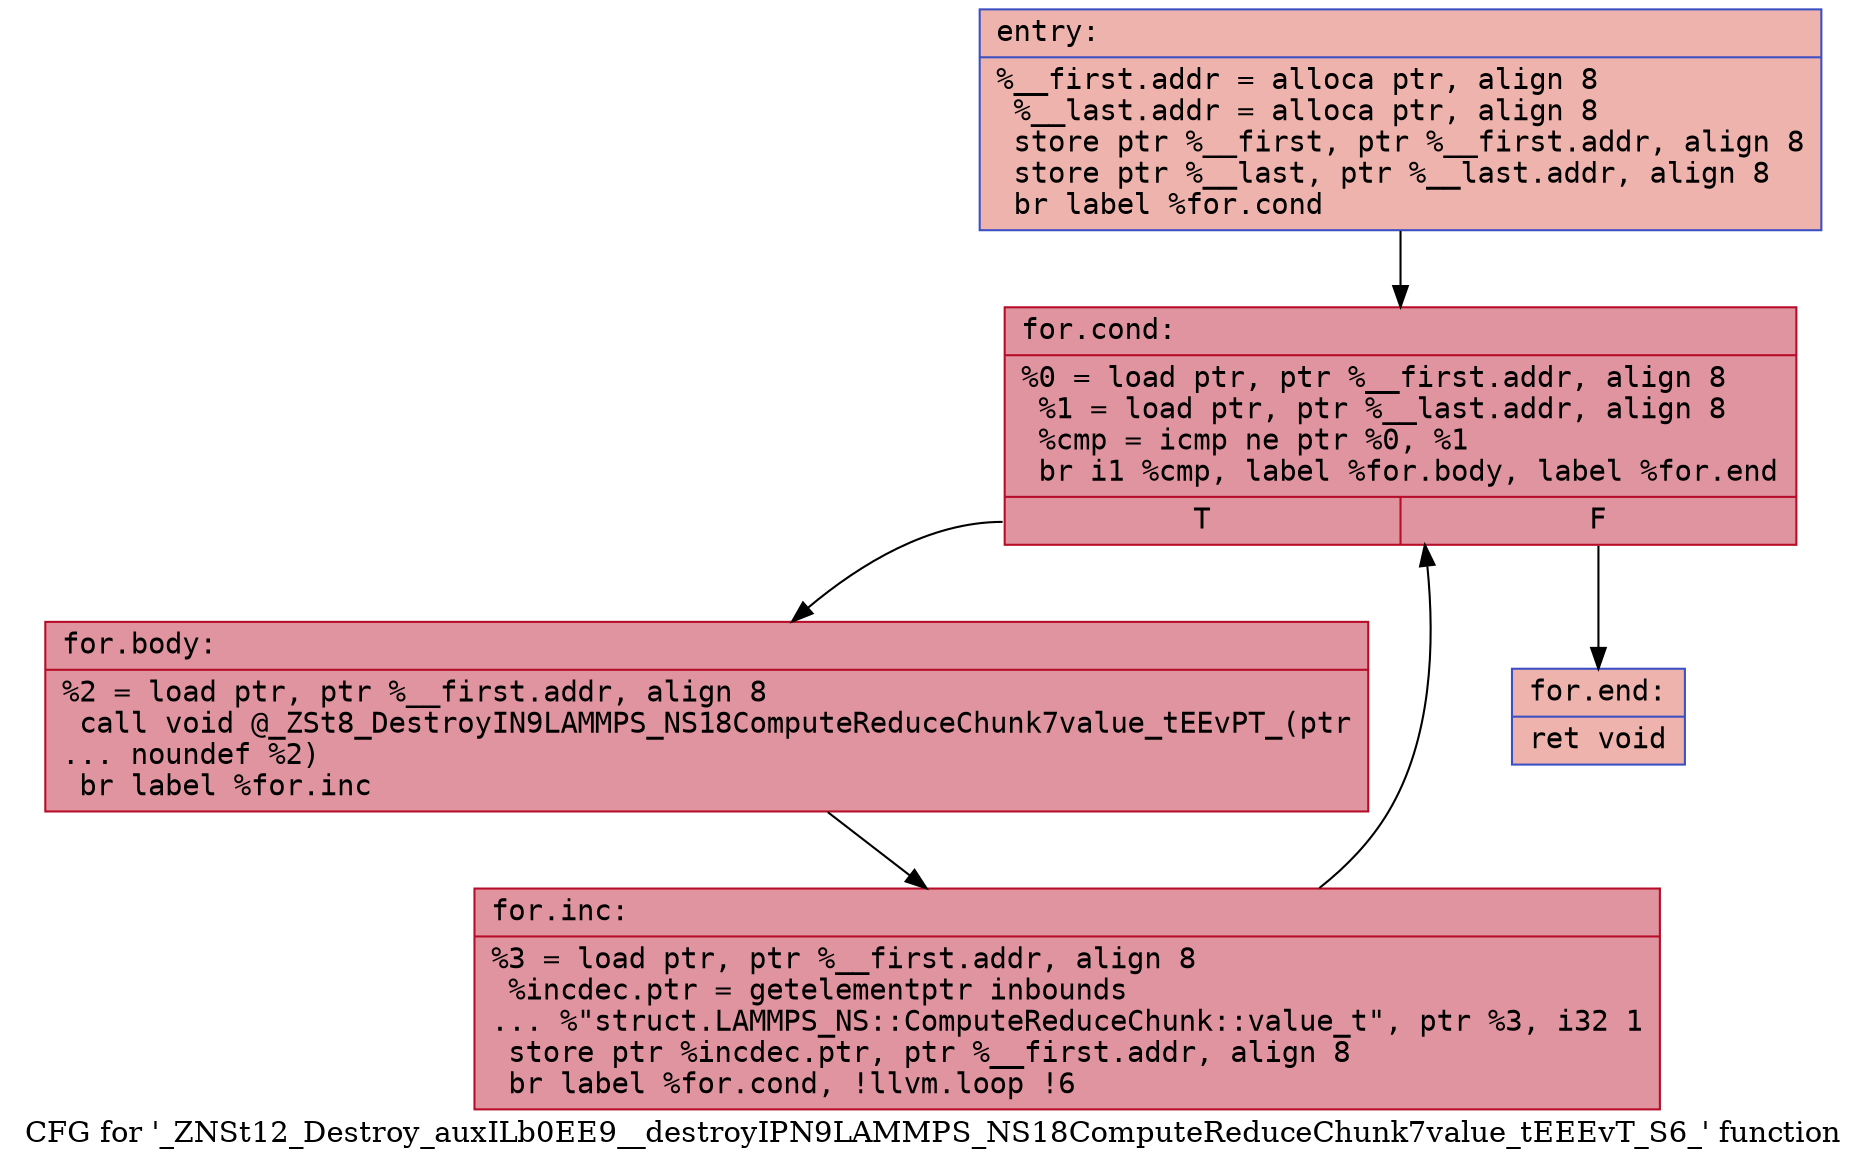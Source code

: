digraph "CFG for '_ZNSt12_Destroy_auxILb0EE9__destroyIPN9LAMMPS_NS18ComputeReduceChunk7value_tEEEvT_S6_' function" {
	label="CFG for '_ZNSt12_Destroy_auxILb0EE9__destroyIPN9LAMMPS_NS18ComputeReduceChunk7value_tEEEvT_S6_' function";

	Node0x562fdb25dab0 [shape=record,color="#3d50c3ff", style=filled, fillcolor="#d6524470" fontname="Courier",label="{entry:\l|  %__first.addr = alloca ptr, align 8\l  %__last.addr = alloca ptr, align 8\l  store ptr %__first, ptr %__first.addr, align 8\l  store ptr %__last, ptr %__last.addr, align 8\l  br label %for.cond\l}"];
	Node0x562fdb25dab0 -> Node0x562fdb25dd20[tooltip="entry -> for.cond\nProbability 100.00%" ];
	Node0x562fdb25dd20 [shape=record,color="#b70d28ff", style=filled, fillcolor="#b70d2870" fontname="Courier",label="{for.cond:\l|  %0 = load ptr, ptr %__first.addr, align 8\l  %1 = load ptr, ptr %__last.addr, align 8\l  %cmp = icmp ne ptr %0, %1\l  br i1 %cmp, label %for.body, label %for.end\l|{<s0>T|<s1>F}}"];
	Node0x562fdb25dd20:s0 -> Node0x562fdb25dfa0[tooltip="for.cond -> for.body\nProbability 96.88%" ];
	Node0x562fdb25dd20:s1 -> Node0x562fdb25e020[tooltip="for.cond -> for.end\nProbability 3.12%" ];
	Node0x562fdb25dfa0 [shape=record,color="#b70d28ff", style=filled, fillcolor="#b70d2870" fontname="Courier",label="{for.body:\l|  %2 = load ptr, ptr %__first.addr, align 8\l  call void @_ZSt8_DestroyIN9LAMMPS_NS18ComputeReduceChunk7value_tEEvPT_(ptr\l... noundef %2)\l  br label %for.inc\l}"];
	Node0x562fdb25dfa0 -> Node0x562fdb25e1c0[tooltip="for.body -> for.inc\nProbability 100.00%" ];
	Node0x562fdb25e1c0 [shape=record,color="#b70d28ff", style=filled, fillcolor="#b70d2870" fontname="Courier",label="{for.inc:\l|  %3 = load ptr, ptr %__first.addr, align 8\l  %incdec.ptr = getelementptr inbounds\l... %\"struct.LAMMPS_NS::ComputeReduceChunk::value_t\", ptr %3, i32 1\l  store ptr %incdec.ptr, ptr %__first.addr, align 8\l  br label %for.cond, !llvm.loop !6\l}"];
	Node0x562fdb25e1c0 -> Node0x562fdb25dd20[tooltip="for.inc -> for.cond\nProbability 100.00%" ];
	Node0x562fdb25e020 [shape=record,color="#3d50c3ff", style=filled, fillcolor="#d6524470" fontname="Courier",label="{for.end:\l|  ret void\l}"];
}
